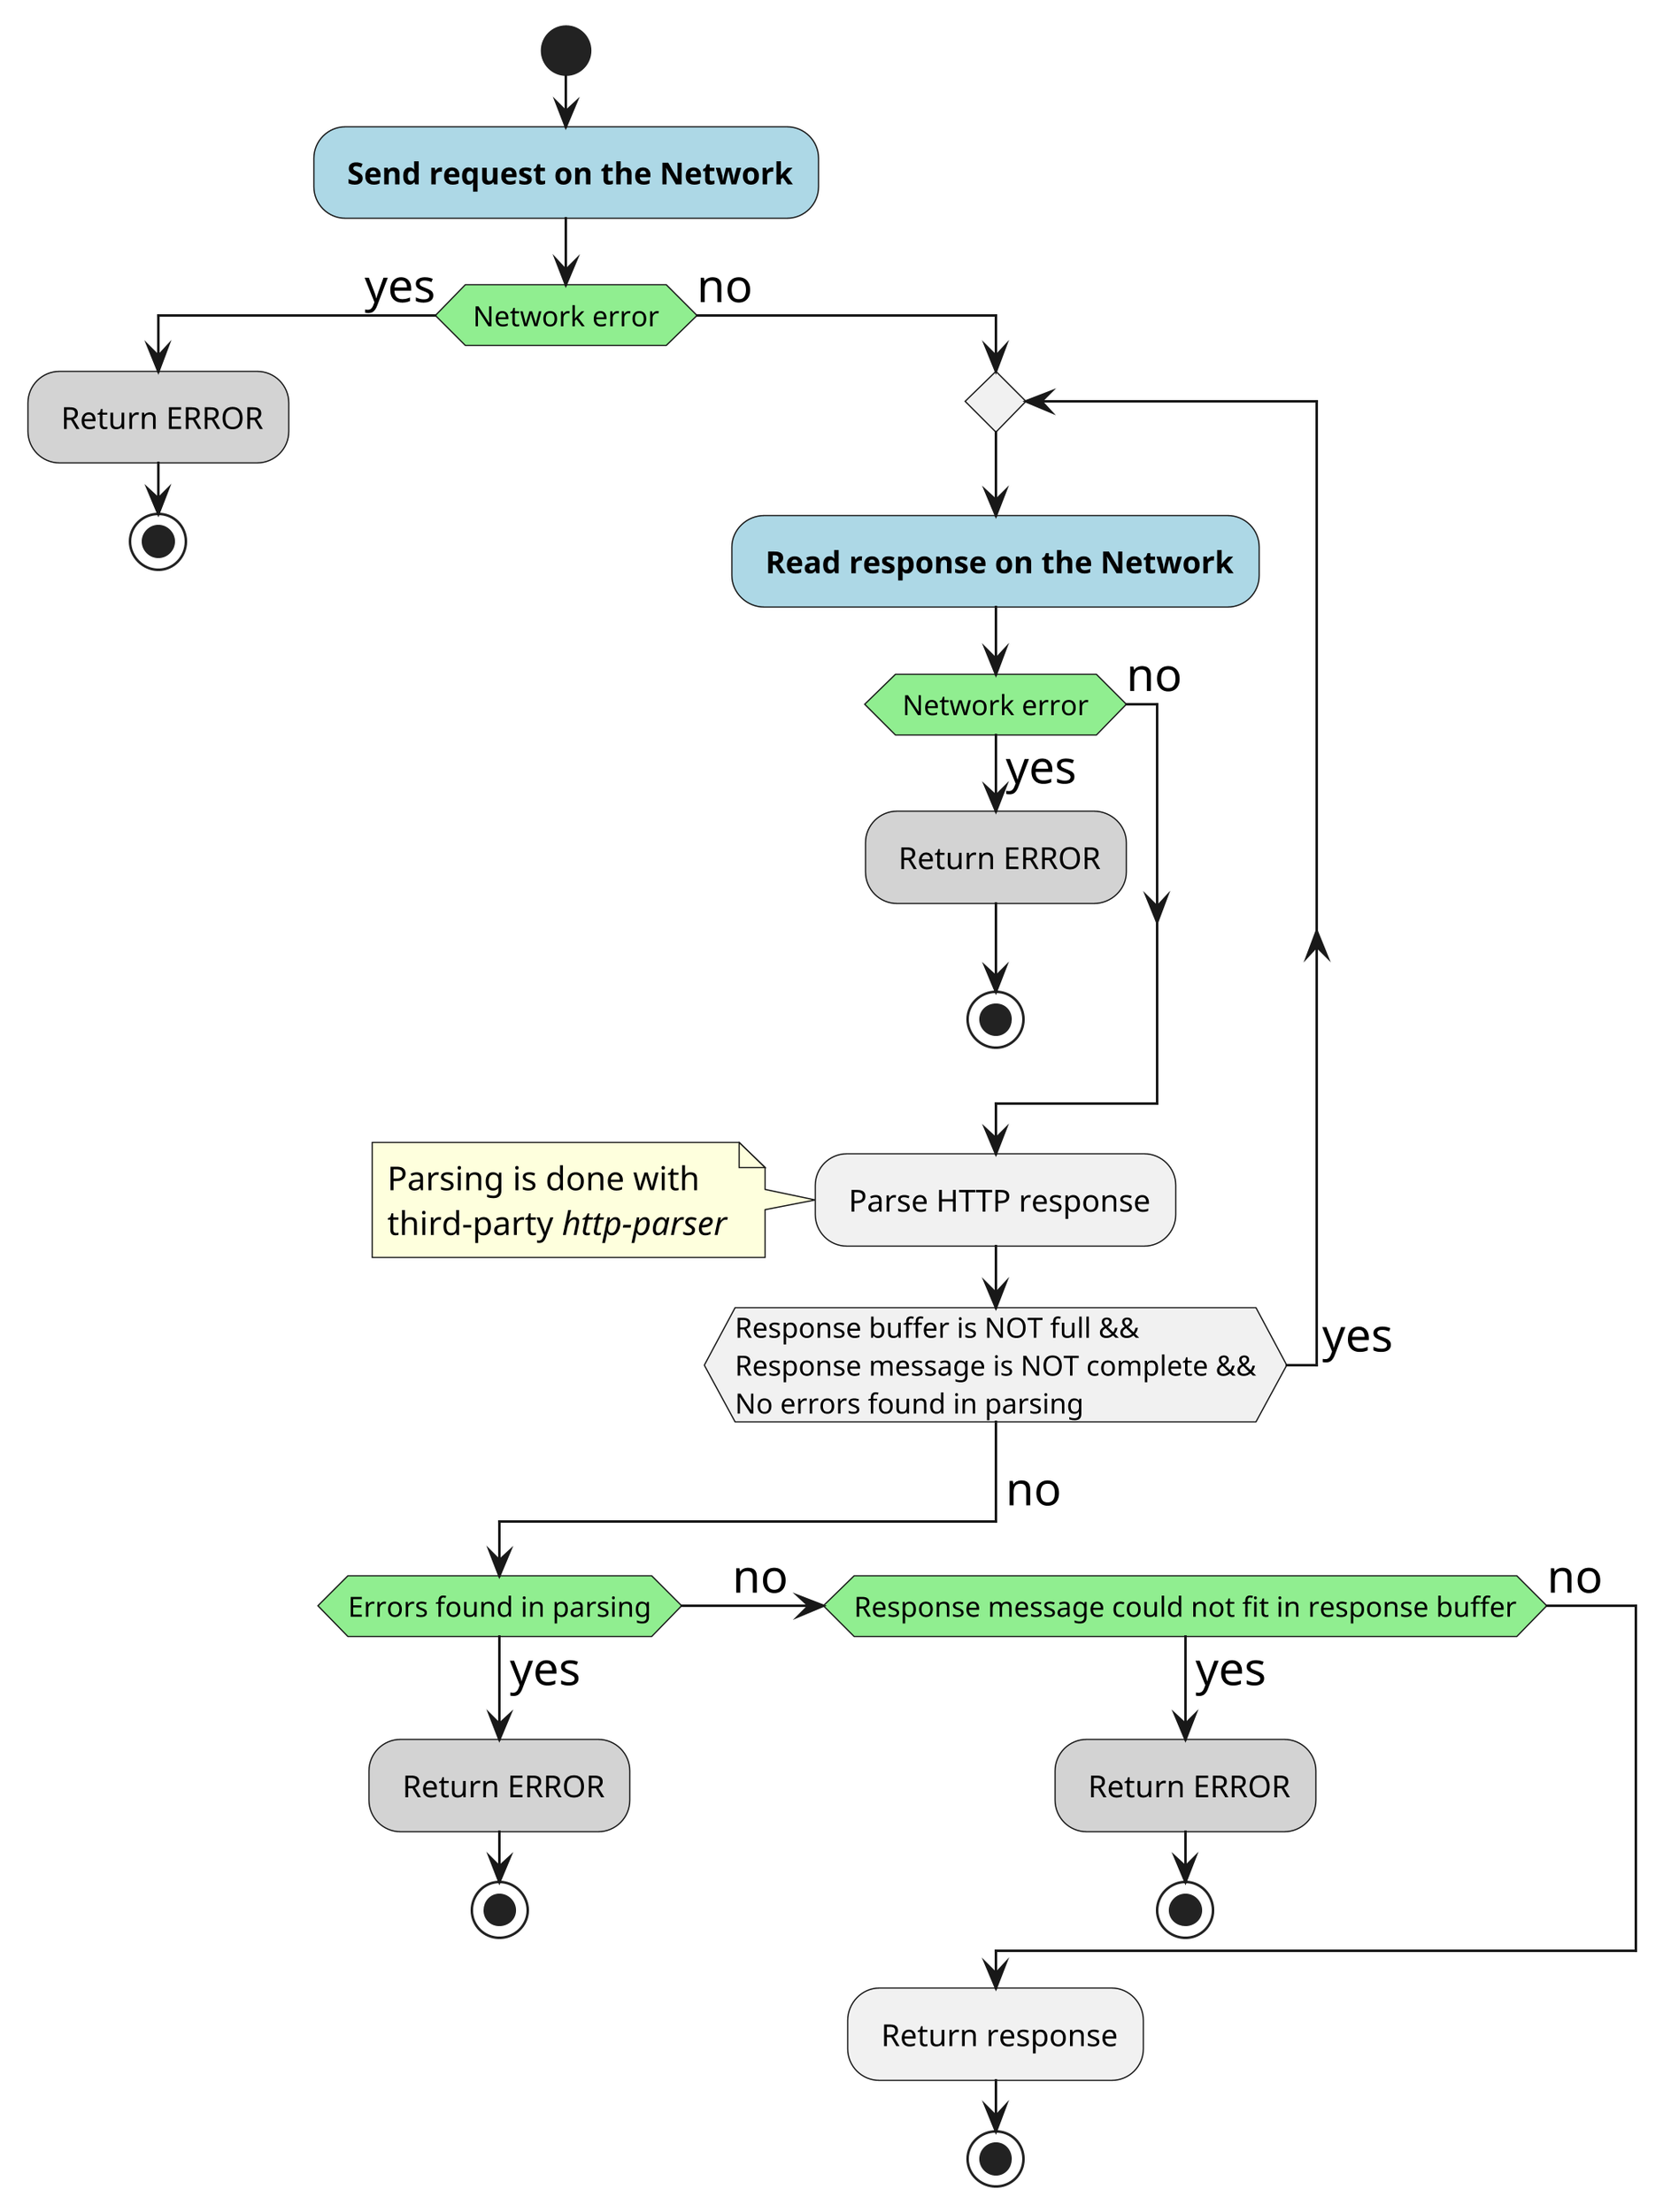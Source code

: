 @startuml
skinparam dpi 300
skinparam ArrowFontSize 18

start
#lightblue: **Send request on the Network**;
#lightgreen:if( Network error ) then (yes)
	#lightgray: Return ERROR;
	stop
else (no)
    repeat
        #lightblue: **Read response on the Network**;
        #lightgreen:if( Network error ) then (yes)
        	#lightgray: Return ERROR;
        	stop
        else (no)
        endif
        : Parse HTTP response;
        note left: Parsing is done with\nthird-party //http-parser//
    repeat while (Response buffer is NOT full &&
                  Response message is NOT complete &&
                  No errors found in parsing) is (   yes)
    -> no;
    #lightgreen:if (Errors found in parsing) then (yes)
    	#lightgray: Return ERROR;
    	stop
    #lightgreen:(no   ) elseif (Response message could not fit in response buffer) then (yes)
    	#lightgray: Return ERROR;
    	stop
    else (no)
    endif
    : Return response;
    stop

@enduml
